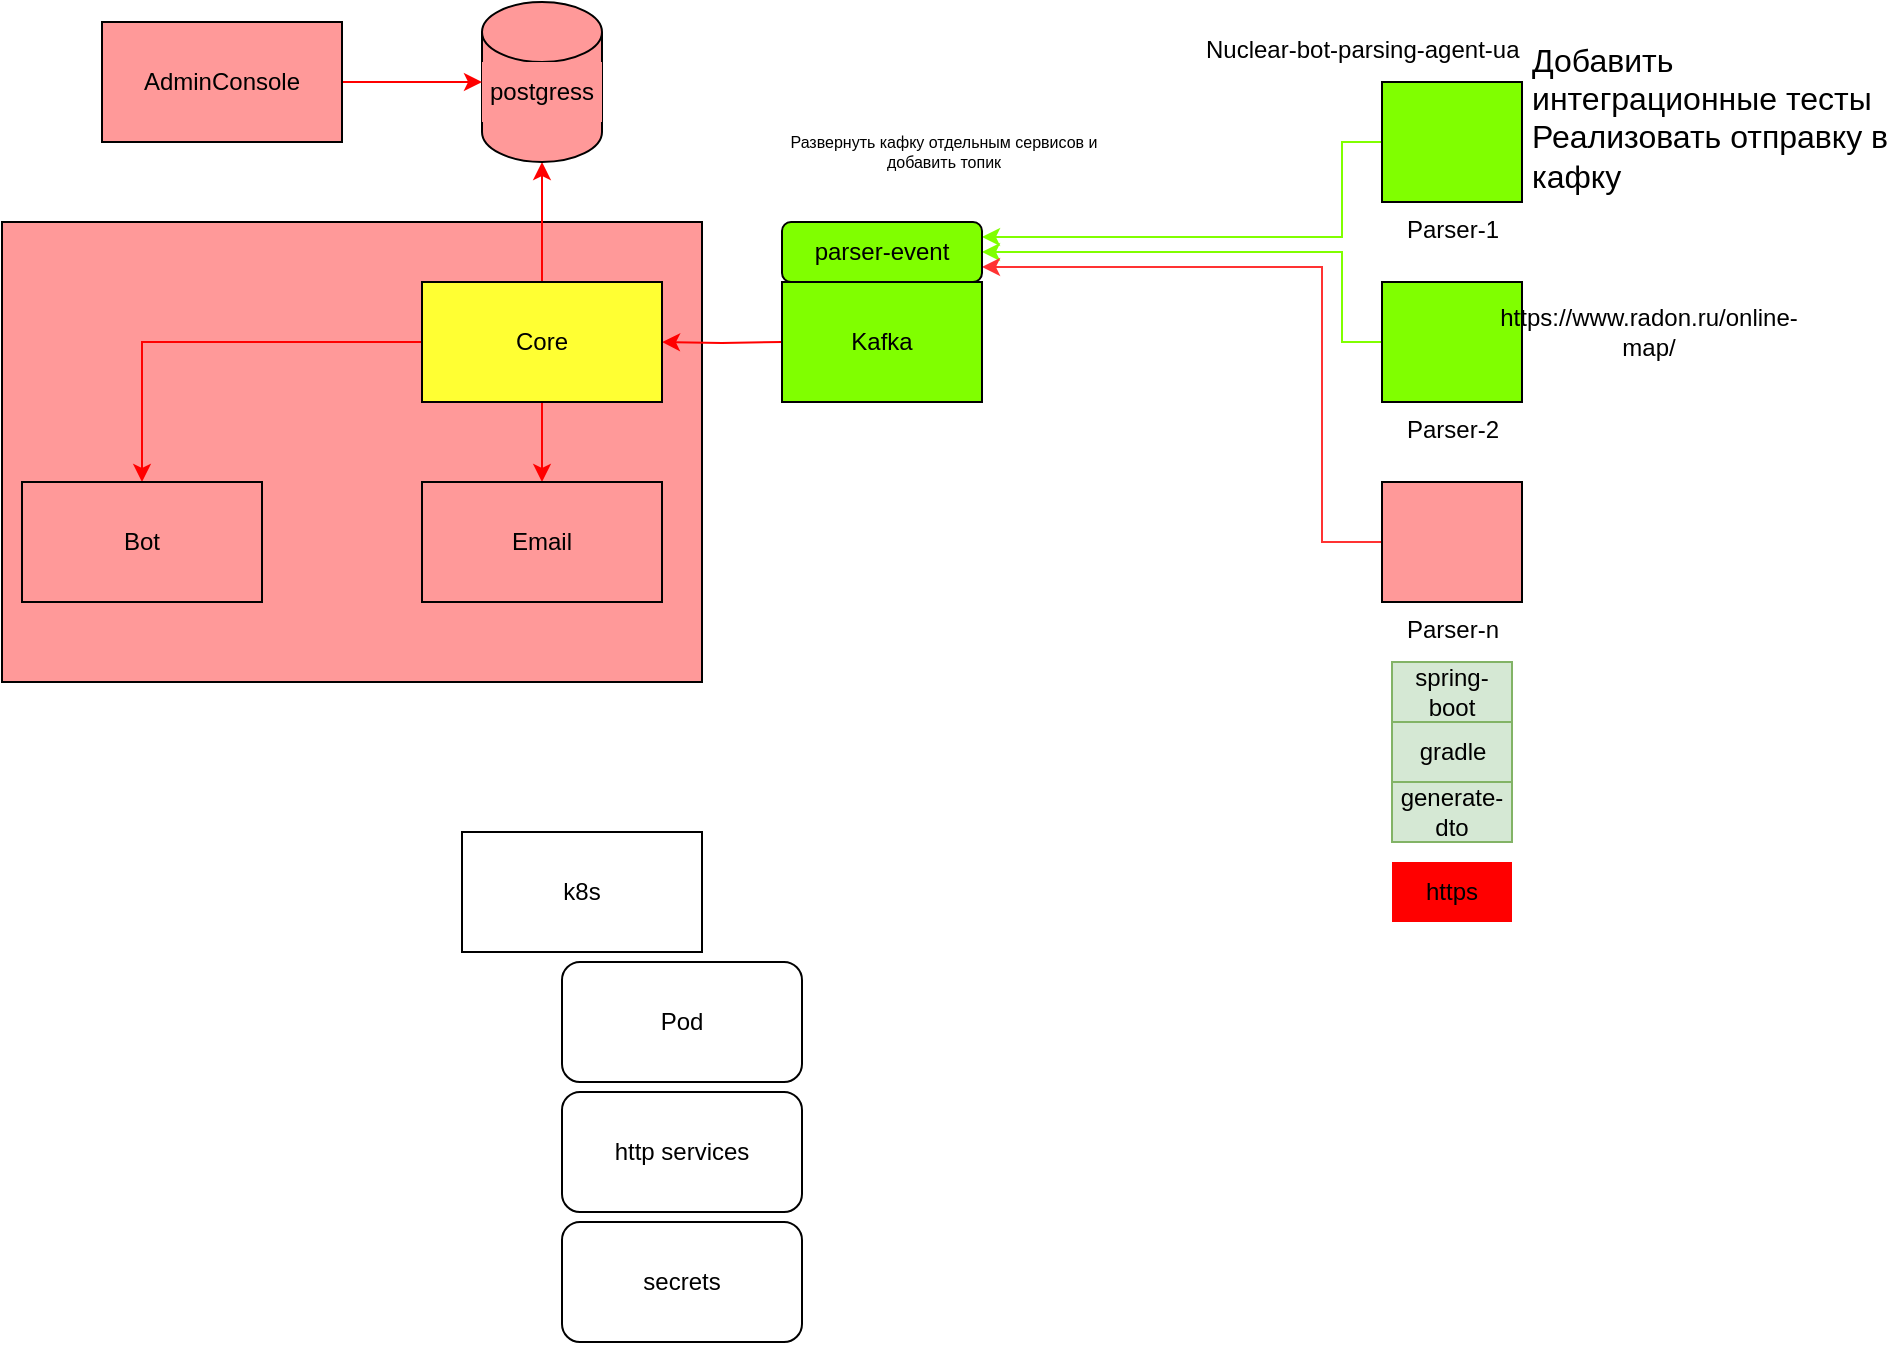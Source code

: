 <mxfile version="20.8.16" type="device"><diagram id="LYdFaatHc3NeKcpiXfQU" name="Страница 1"><mxGraphModel dx="1276" dy="614" grid="1" gridSize="10" guides="1" tooltips="1" connect="1" arrows="1" fold="1" page="1" pageScale="1" pageWidth="827" pageHeight="1169" math="0" shadow="0"><root><mxCell id="0"/><mxCell id="1" parent="0"/><mxCell id="_xx0c19NoYEd0WuJw-vw-17" value="" style="rounded=0;whiteSpace=wrap;html=1;fillColor=#FF9999;" parent="1" vertex="1"><mxGeometry x="10" y="150" width="350" height="230" as="geometry"/></mxCell><mxCell id="9y3oNgukaKSqQSr9w7em-25" style="edgeStyle=orthogonalEdgeStyle;rounded=0;orthogonalLoop=1;jettySize=auto;html=1;entryX=1;entryY=0.25;entryDx=0;entryDy=0;fillColor=#80FF00;strokeColor=#80FF00;" parent="1" source="9y3oNgukaKSqQSr9w7em-1" target="aOTBFm_WWpxED5xHb-lc-1" edge="1"><mxGeometry relative="1" as="geometry"><mxPoint x="587.5" y="180" as="targetPoint"/><Array as="points"><mxPoint x="680" y="110"/><mxPoint x="680" y="158"/></Array></mxGeometry></mxCell><mxCell id="9y3oNgukaKSqQSr9w7em-1" value="Parser-1" style="verticalLabelPosition=bottom;verticalAlign=top;html=1;shape=mxgraph.basic.rect;fillColor2=none;strokeWidth=1;size=20;indent=5;fillColor=#80FF00;" parent="1" vertex="1"><mxGeometry x="700" y="80" width="70" height="60" as="geometry"/></mxCell><mxCell id="9y3oNgukaKSqQSr9w7em-26" style="edgeStyle=orthogonalEdgeStyle;rounded=0;orthogonalLoop=1;jettySize=auto;html=1;entryX=1;entryY=0.5;entryDx=0;entryDy=0;fillColor=#FF3333;strokeColor=#80FF00;" parent="1" source="9y3oNgukaKSqQSr9w7em-2" target="aOTBFm_WWpxED5xHb-lc-1" edge="1"><mxGeometry relative="1" as="geometry"><mxPoint x="610" y="210" as="targetPoint"/><Array as="points"><mxPoint x="680" y="210"/><mxPoint x="680" y="165"/></Array></mxGeometry></mxCell><mxCell id="9y3oNgukaKSqQSr9w7em-2" value="Parser-2&lt;br&gt;" style="verticalLabelPosition=bottom;verticalAlign=top;html=1;shape=mxgraph.basic.rect;fillColor2=none;strokeWidth=1;size=20;indent=5;fillColor=#80FF00;" parent="1" vertex="1"><mxGeometry x="700" y="180" width="70" height="60" as="geometry"/></mxCell><mxCell id="9y3oNgukaKSqQSr9w7em-27" style="edgeStyle=orthogonalEdgeStyle;rounded=0;orthogonalLoop=1;jettySize=auto;html=1;entryX=1;entryY=0.75;entryDx=0;entryDy=0;fillColor=#FF0000;strokeColor=#FF3333;" parent="1" source="9y3oNgukaKSqQSr9w7em-3" target="aOTBFm_WWpxED5xHb-lc-1" edge="1"><mxGeometry relative="1" as="geometry"><mxPoint x="587.5" y="240" as="targetPoint"/><Array as="points"><mxPoint x="670" y="310"/><mxPoint x="670" y="173"/></Array></mxGeometry></mxCell><mxCell id="9y3oNgukaKSqQSr9w7em-3" value="Parser-n" style="verticalLabelPosition=bottom;verticalAlign=top;html=1;shape=mxgraph.basic.rect;fillColor2=none;strokeWidth=1;size=20;indent=5;fillColor=#FF9999;" parent="1" vertex="1"><mxGeometry x="700" y="280" width="70" height="60" as="geometry"/></mxCell><mxCell id="9y3oNgukaKSqQSr9w7em-24" style="edgeStyle=orthogonalEdgeStyle;rounded=0;orthogonalLoop=1;jettySize=auto;html=1;entryX=1;entryY=0.5;entryDx=0;entryDy=0;fillColor=#FF3333;strokeColor=#FF0000;" parent="1" target="9y3oNgukaKSqQSr9w7em-14" edge="1"><mxGeometry relative="1" as="geometry"><mxPoint x="400" y="210" as="sourcePoint"/></mxGeometry></mxCell><mxCell id="9y3oNgukaKSqQSr9w7em-18" style="edgeStyle=orthogonalEdgeStyle;rounded=0;orthogonalLoop=1;jettySize=auto;html=1;exitX=0.5;exitY=0;exitDx=0;exitDy=0;entryX=0.5;entryY=1;entryDx=0;entryDy=0;entryPerimeter=0;fillColor=#FF3333;strokeColor=#FF0000;" parent="1" source="9y3oNgukaKSqQSr9w7em-14" target="9y3oNgukaKSqQSr9w7em-17" edge="1"><mxGeometry relative="1" as="geometry"/></mxCell><mxCell id="9y3oNgukaKSqQSr9w7em-19" style="edgeStyle=orthogonalEdgeStyle;rounded=0;orthogonalLoop=1;jettySize=auto;html=1;exitX=0.5;exitY=1;exitDx=0;exitDy=0;fillColor=#FF3333;strokeColor=#FF0000;" parent="1" source="9y3oNgukaKSqQSr9w7em-14" target="9y3oNgukaKSqQSr9w7em-16" edge="1"><mxGeometry relative="1" as="geometry"/></mxCell><mxCell id="9y3oNgukaKSqQSr9w7em-21" style="edgeStyle=orthogonalEdgeStyle;rounded=0;orthogonalLoop=1;jettySize=auto;html=1;exitX=0;exitY=0.5;exitDx=0;exitDy=0;entryX=0.5;entryY=0;entryDx=0;entryDy=0;fillColor=#FF3333;strokeColor=#FF0000;" parent="1" source="9y3oNgukaKSqQSr9w7em-14" target="9y3oNgukaKSqQSr9w7em-15" edge="1"><mxGeometry relative="1" as="geometry"/></mxCell><mxCell id="9y3oNgukaKSqQSr9w7em-14" value="Core" style="rounded=0;whiteSpace=wrap;html=1;fillColor=#FFFF33;" parent="1" vertex="1"><mxGeometry x="220" y="180" width="120" height="60" as="geometry"/></mxCell><mxCell id="9y3oNgukaKSqQSr9w7em-15" value="Bot" style="rounded=0;whiteSpace=wrap;html=1;fillColor=#FF9999;" parent="1" vertex="1"><mxGeometry x="20" y="280" width="120" height="60" as="geometry"/></mxCell><mxCell id="9y3oNgukaKSqQSr9w7em-16" value="Email" style="rounded=0;whiteSpace=wrap;html=1;fillColor=#FF9999;" parent="1" vertex="1"><mxGeometry x="220" y="280" width="120" height="60" as="geometry"/></mxCell><mxCell id="9y3oNgukaKSqQSr9w7em-17" value="" style="shape=cylinder3;whiteSpace=wrap;html=1;boundedLbl=1;backgroundOutline=1;size=15;fillColor=#FF9999;" parent="1" vertex="1"><mxGeometry x="250" y="40" width="60" height="80" as="geometry"/></mxCell><mxCell id="_xx0c19NoYEd0WuJw-vw-1" value="spring-boot" style="text;html=1;strokeColor=#82b366;fillColor=#d5e8d4;align=center;verticalAlign=middle;whiteSpace=wrap;rounded=0;" parent="1" vertex="1"><mxGeometry x="705" y="370" width="60" height="30" as="geometry"/></mxCell><mxCell id="_xx0c19NoYEd0WuJw-vw-2" value="gradle" style="text;html=1;resizable=0;autosize=1;align=center;verticalAlign=middle;points=[];fillColor=#d5e8d4;strokeColor=#82b366;rounded=0;" parent="1" vertex="1"><mxGeometry x="705" y="400" width="60" height="30" as="geometry"/></mxCell><mxCell id="_xx0c19NoYEd0WuJw-vw-3" value="generate-dto" style="text;html=1;strokeColor=#82b366;fillColor=#d5e8d4;align=center;verticalAlign=middle;whiteSpace=wrap;rounded=0;" parent="1" vertex="1"><mxGeometry x="705" y="430" width="60" height="30" as="geometry"/></mxCell><mxCell id="_xx0c19NoYEd0WuJw-vw-4" value="https" style="text;html=1;strokeColor=none;fillColor=#FF0000;align=center;verticalAlign=middle;whiteSpace=wrap;rounded=0;" parent="1" vertex="1"><mxGeometry x="705" y="470" width="60" height="30" as="geometry"/></mxCell><mxCell id="_xx0c19NoYEd0WuJw-vw-5" value="" style="rounded=0;whiteSpace=wrap;html=1;fillColor=#80FF00;" parent="1" vertex="1"><mxGeometry x="400" y="180" width="100" height="60" as="geometry"/></mxCell><mxCell id="_xx0c19NoYEd0WuJw-vw-8" value="Kafka" style="text;html=1;strokeColor=none;fillColor=#80FF00;align=center;verticalAlign=middle;whiteSpace=wrap;rounded=0;" parent="1" vertex="1"><mxGeometry x="420" y="195" width="60" height="30" as="geometry"/></mxCell><mxCell id="_xx0c19NoYEd0WuJw-vw-15" style="edgeStyle=orthogonalEdgeStyle;rounded=0;orthogonalLoop=1;jettySize=auto;html=1;entryX=0;entryY=0.5;entryDx=0;entryDy=0;entryPerimeter=0;fillColor=#FF3333;strokeColor=#FF0000;" parent="1" source="_xx0c19NoYEd0WuJw-vw-14" target="9y3oNgukaKSqQSr9w7em-17" edge="1"><mxGeometry relative="1" as="geometry"/></mxCell><mxCell id="_xx0c19NoYEd0WuJw-vw-14" value="AdminConsole" style="rounded=0;whiteSpace=wrap;html=1;fillColor=#FF9999;" parent="1" vertex="1"><mxGeometry x="60" y="50" width="120" height="60" as="geometry"/></mxCell><mxCell id="_xx0c19NoYEd0WuJw-vw-16" value="postgress" style="text;html=1;strokeColor=none;fillColor=#FF9999;align=center;verticalAlign=middle;whiteSpace=wrap;rounded=0;" parent="1" vertex="1"><mxGeometry x="250" y="70" width="60" height="30" as="geometry"/></mxCell><mxCell id="_xx0c19NoYEd0WuJw-vw-23" value="k8s" style="rounded=0;whiteSpace=wrap;html=1;fillColor=#FFFFFF;" parent="1" vertex="1"><mxGeometry x="240" y="455" width="120" height="60" as="geometry"/></mxCell><mxCell id="_xx0c19NoYEd0WuJw-vw-24" value="Pod" style="rounded=1;whiteSpace=wrap;html=1;fillColor=#FFFFFF;" parent="1" vertex="1"><mxGeometry x="290" y="520" width="120" height="60" as="geometry"/></mxCell><mxCell id="_xx0c19NoYEd0WuJw-vw-25" value="http services" style="rounded=1;whiteSpace=wrap;html=1;fillColor=#FFFFFF;" parent="1" vertex="1"><mxGeometry x="290" y="585" width="120" height="60" as="geometry"/></mxCell><mxCell id="_xx0c19NoYEd0WuJw-vw-26" value="secrets" style="rounded=1;whiteSpace=wrap;html=1;fillColor=#FFFFFF;" parent="1" vertex="1"><mxGeometry x="290" y="650" width="120" height="60" as="geometry"/></mxCell><mxCell id="aOTBFm_WWpxED5xHb-lc-1" value="parser-event" style="rounded=1;whiteSpace=wrap;html=1;fillColor=#80FF00;" parent="1" vertex="1"><mxGeometry x="400" y="150" width="100" height="30" as="geometry"/></mxCell><mxCell id="aOTBFm_WWpxED5xHb-lc-5" value="Nuclear-bot-parsing-agent-ua" style="text;whiteSpace=wrap;html=1;" parent="1" vertex="1"><mxGeometry x="610" y="50" width="190" height="40" as="geometry"/></mxCell><mxCell id="XtpozOc89grSE7V2IU_t-1" value="&lt;font size=&quot;3&quot;&gt;Добавить интеграционные тесты&lt;br&gt;Реализовать отправку в кафку&lt;br&gt;&lt;/font&gt;" style="text;html=1;strokeColor=none;fillColor=none;spacing=5;spacingTop=-20;whiteSpace=wrap;overflow=hidden;rounded=0;" parent="1" vertex="1"><mxGeometry x="770" y="70" width="190" height="120" as="geometry"/></mxCell><mxCell id="XtpozOc89grSE7V2IU_t-3" value="Развернуть кафку отдельным сервисов и добавить топик" style="text;html=1;strokeColor=none;fillColor=none;align=center;verticalAlign=middle;whiteSpace=wrap;rounded=0;fontSize=8;" parent="1" vertex="1"><mxGeometry x="402" y="100" width="158" height="30" as="geometry"/></mxCell><UserObject label="https://www.radon.ru/online-map/" link="https://www.radon.ru/online-map/" id="3rp0L36e1xwFQTwoiOFX-1"><mxCell style="text;html=1;strokeColor=none;fillColor=none;align=center;verticalAlign=middle;whiteSpace=wrap;rounded=0;" parent="1" vertex="1"><mxGeometry x="767" y="190" width="133" height="30" as="geometry"/></mxCell></UserObject></root></mxGraphModel></diagram></mxfile>